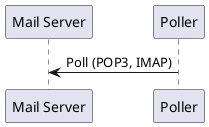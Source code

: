 @startuml
participant "Mail Server" as MS
participant Poller

Poller -> MS : Poll (POP3, IMAP)

@enduml